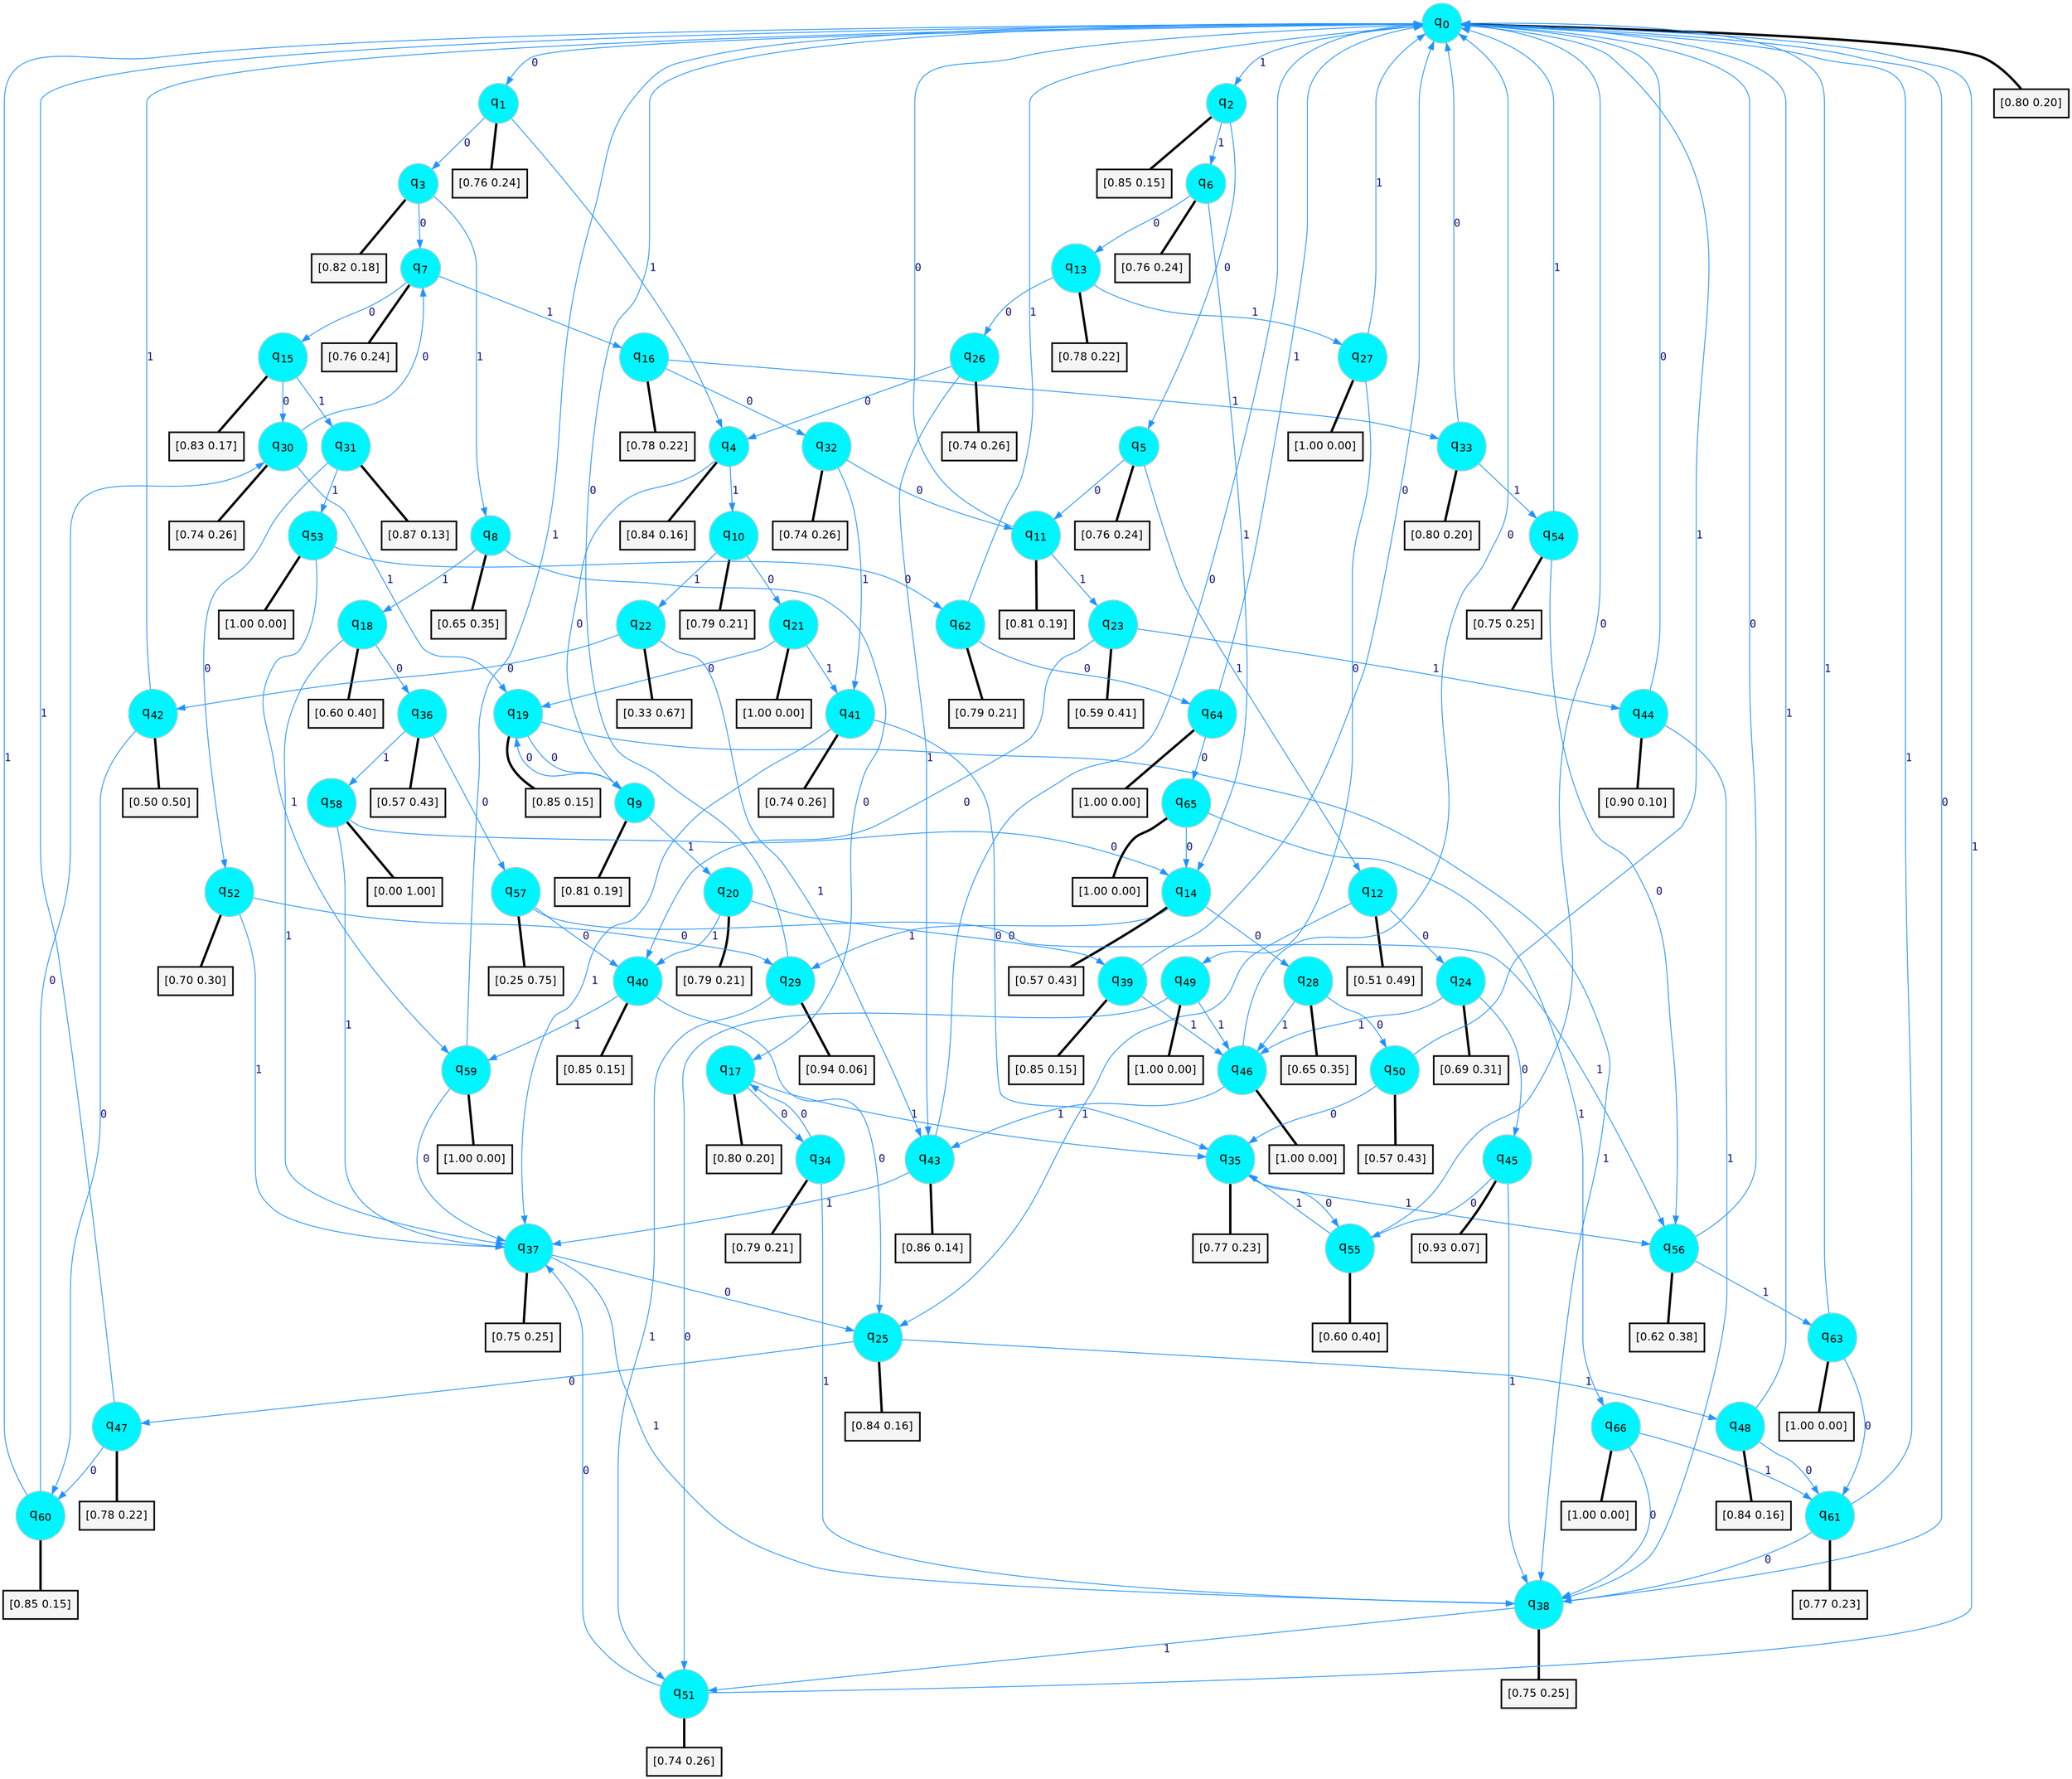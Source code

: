 digraph G {
graph [
bgcolor=transparent, dpi=300, rankdir=TD, size="40,25"];
node [
color=gray, fillcolor=turquoise1, fontcolor=black, fontname=Helvetica, fontsize=16, fontweight=bold, shape=circle, style=filled];
edge [
arrowsize=1, color=dodgerblue1, fontcolor=midnightblue, fontname=courier, fontweight=bold, penwidth=1, style=solid, weight=20];
0[label=<q<SUB>0</SUB>>];
1[label=<q<SUB>1</SUB>>];
2[label=<q<SUB>2</SUB>>];
3[label=<q<SUB>3</SUB>>];
4[label=<q<SUB>4</SUB>>];
5[label=<q<SUB>5</SUB>>];
6[label=<q<SUB>6</SUB>>];
7[label=<q<SUB>7</SUB>>];
8[label=<q<SUB>8</SUB>>];
9[label=<q<SUB>9</SUB>>];
10[label=<q<SUB>10</SUB>>];
11[label=<q<SUB>11</SUB>>];
12[label=<q<SUB>12</SUB>>];
13[label=<q<SUB>13</SUB>>];
14[label=<q<SUB>14</SUB>>];
15[label=<q<SUB>15</SUB>>];
16[label=<q<SUB>16</SUB>>];
17[label=<q<SUB>17</SUB>>];
18[label=<q<SUB>18</SUB>>];
19[label=<q<SUB>19</SUB>>];
20[label=<q<SUB>20</SUB>>];
21[label=<q<SUB>21</SUB>>];
22[label=<q<SUB>22</SUB>>];
23[label=<q<SUB>23</SUB>>];
24[label=<q<SUB>24</SUB>>];
25[label=<q<SUB>25</SUB>>];
26[label=<q<SUB>26</SUB>>];
27[label=<q<SUB>27</SUB>>];
28[label=<q<SUB>28</SUB>>];
29[label=<q<SUB>29</SUB>>];
30[label=<q<SUB>30</SUB>>];
31[label=<q<SUB>31</SUB>>];
32[label=<q<SUB>32</SUB>>];
33[label=<q<SUB>33</SUB>>];
34[label=<q<SUB>34</SUB>>];
35[label=<q<SUB>35</SUB>>];
36[label=<q<SUB>36</SUB>>];
37[label=<q<SUB>37</SUB>>];
38[label=<q<SUB>38</SUB>>];
39[label=<q<SUB>39</SUB>>];
40[label=<q<SUB>40</SUB>>];
41[label=<q<SUB>41</SUB>>];
42[label=<q<SUB>42</SUB>>];
43[label=<q<SUB>43</SUB>>];
44[label=<q<SUB>44</SUB>>];
45[label=<q<SUB>45</SUB>>];
46[label=<q<SUB>46</SUB>>];
47[label=<q<SUB>47</SUB>>];
48[label=<q<SUB>48</SUB>>];
49[label=<q<SUB>49</SUB>>];
50[label=<q<SUB>50</SUB>>];
51[label=<q<SUB>51</SUB>>];
52[label=<q<SUB>52</SUB>>];
53[label=<q<SUB>53</SUB>>];
54[label=<q<SUB>54</SUB>>];
55[label=<q<SUB>55</SUB>>];
56[label=<q<SUB>56</SUB>>];
57[label=<q<SUB>57</SUB>>];
58[label=<q<SUB>58</SUB>>];
59[label=<q<SUB>59</SUB>>];
60[label=<q<SUB>60</SUB>>];
61[label=<q<SUB>61</SUB>>];
62[label=<q<SUB>62</SUB>>];
63[label=<q<SUB>63</SUB>>];
64[label=<q<SUB>64</SUB>>];
65[label=<q<SUB>65</SUB>>];
66[label=<q<SUB>66</SUB>>];
67[label="[0.80 0.20]", shape=box,fontcolor=black, fontname=Helvetica, fontsize=14, penwidth=2, fillcolor=whitesmoke,color=black];
68[label="[0.76 0.24]", shape=box,fontcolor=black, fontname=Helvetica, fontsize=14, penwidth=2, fillcolor=whitesmoke,color=black];
69[label="[0.85 0.15]", shape=box,fontcolor=black, fontname=Helvetica, fontsize=14, penwidth=2, fillcolor=whitesmoke,color=black];
70[label="[0.82 0.18]", shape=box,fontcolor=black, fontname=Helvetica, fontsize=14, penwidth=2, fillcolor=whitesmoke,color=black];
71[label="[0.84 0.16]", shape=box,fontcolor=black, fontname=Helvetica, fontsize=14, penwidth=2, fillcolor=whitesmoke,color=black];
72[label="[0.76 0.24]", shape=box,fontcolor=black, fontname=Helvetica, fontsize=14, penwidth=2, fillcolor=whitesmoke,color=black];
73[label="[0.76 0.24]", shape=box,fontcolor=black, fontname=Helvetica, fontsize=14, penwidth=2, fillcolor=whitesmoke,color=black];
74[label="[0.76 0.24]", shape=box,fontcolor=black, fontname=Helvetica, fontsize=14, penwidth=2, fillcolor=whitesmoke,color=black];
75[label="[0.65 0.35]", shape=box,fontcolor=black, fontname=Helvetica, fontsize=14, penwidth=2, fillcolor=whitesmoke,color=black];
76[label="[0.81 0.19]", shape=box,fontcolor=black, fontname=Helvetica, fontsize=14, penwidth=2, fillcolor=whitesmoke,color=black];
77[label="[0.79 0.21]", shape=box,fontcolor=black, fontname=Helvetica, fontsize=14, penwidth=2, fillcolor=whitesmoke,color=black];
78[label="[0.81 0.19]", shape=box,fontcolor=black, fontname=Helvetica, fontsize=14, penwidth=2, fillcolor=whitesmoke,color=black];
79[label="[0.51 0.49]", shape=box,fontcolor=black, fontname=Helvetica, fontsize=14, penwidth=2, fillcolor=whitesmoke,color=black];
80[label="[0.78 0.22]", shape=box,fontcolor=black, fontname=Helvetica, fontsize=14, penwidth=2, fillcolor=whitesmoke,color=black];
81[label="[0.57 0.43]", shape=box,fontcolor=black, fontname=Helvetica, fontsize=14, penwidth=2, fillcolor=whitesmoke,color=black];
82[label="[0.83 0.17]", shape=box,fontcolor=black, fontname=Helvetica, fontsize=14, penwidth=2, fillcolor=whitesmoke,color=black];
83[label="[0.78 0.22]", shape=box,fontcolor=black, fontname=Helvetica, fontsize=14, penwidth=2, fillcolor=whitesmoke,color=black];
84[label="[0.80 0.20]", shape=box,fontcolor=black, fontname=Helvetica, fontsize=14, penwidth=2, fillcolor=whitesmoke,color=black];
85[label="[0.60 0.40]", shape=box,fontcolor=black, fontname=Helvetica, fontsize=14, penwidth=2, fillcolor=whitesmoke,color=black];
86[label="[0.85 0.15]", shape=box,fontcolor=black, fontname=Helvetica, fontsize=14, penwidth=2, fillcolor=whitesmoke,color=black];
87[label="[0.79 0.21]", shape=box,fontcolor=black, fontname=Helvetica, fontsize=14, penwidth=2, fillcolor=whitesmoke,color=black];
88[label="[1.00 0.00]", shape=box,fontcolor=black, fontname=Helvetica, fontsize=14, penwidth=2, fillcolor=whitesmoke,color=black];
89[label="[0.33 0.67]", shape=box,fontcolor=black, fontname=Helvetica, fontsize=14, penwidth=2, fillcolor=whitesmoke,color=black];
90[label="[0.59 0.41]", shape=box,fontcolor=black, fontname=Helvetica, fontsize=14, penwidth=2, fillcolor=whitesmoke,color=black];
91[label="[0.69 0.31]", shape=box,fontcolor=black, fontname=Helvetica, fontsize=14, penwidth=2, fillcolor=whitesmoke,color=black];
92[label="[0.84 0.16]", shape=box,fontcolor=black, fontname=Helvetica, fontsize=14, penwidth=2, fillcolor=whitesmoke,color=black];
93[label="[0.74 0.26]", shape=box,fontcolor=black, fontname=Helvetica, fontsize=14, penwidth=2, fillcolor=whitesmoke,color=black];
94[label="[1.00 0.00]", shape=box,fontcolor=black, fontname=Helvetica, fontsize=14, penwidth=2, fillcolor=whitesmoke,color=black];
95[label="[0.65 0.35]", shape=box,fontcolor=black, fontname=Helvetica, fontsize=14, penwidth=2, fillcolor=whitesmoke,color=black];
96[label="[0.94 0.06]", shape=box,fontcolor=black, fontname=Helvetica, fontsize=14, penwidth=2, fillcolor=whitesmoke,color=black];
97[label="[0.74 0.26]", shape=box,fontcolor=black, fontname=Helvetica, fontsize=14, penwidth=2, fillcolor=whitesmoke,color=black];
98[label="[0.87 0.13]", shape=box,fontcolor=black, fontname=Helvetica, fontsize=14, penwidth=2, fillcolor=whitesmoke,color=black];
99[label="[0.74 0.26]", shape=box,fontcolor=black, fontname=Helvetica, fontsize=14, penwidth=2, fillcolor=whitesmoke,color=black];
100[label="[0.80 0.20]", shape=box,fontcolor=black, fontname=Helvetica, fontsize=14, penwidth=2, fillcolor=whitesmoke,color=black];
101[label="[0.79 0.21]", shape=box,fontcolor=black, fontname=Helvetica, fontsize=14, penwidth=2, fillcolor=whitesmoke,color=black];
102[label="[0.77 0.23]", shape=box,fontcolor=black, fontname=Helvetica, fontsize=14, penwidth=2, fillcolor=whitesmoke,color=black];
103[label="[0.57 0.43]", shape=box,fontcolor=black, fontname=Helvetica, fontsize=14, penwidth=2, fillcolor=whitesmoke,color=black];
104[label="[0.75 0.25]", shape=box,fontcolor=black, fontname=Helvetica, fontsize=14, penwidth=2, fillcolor=whitesmoke,color=black];
105[label="[0.75 0.25]", shape=box,fontcolor=black, fontname=Helvetica, fontsize=14, penwidth=2, fillcolor=whitesmoke,color=black];
106[label="[0.85 0.15]", shape=box,fontcolor=black, fontname=Helvetica, fontsize=14, penwidth=2, fillcolor=whitesmoke,color=black];
107[label="[0.85 0.15]", shape=box,fontcolor=black, fontname=Helvetica, fontsize=14, penwidth=2, fillcolor=whitesmoke,color=black];
108[label="[0.74 0.26]", shape=box,fontcolor=black, fontname=Helvetica, fontsize=14, penwidth=2, fillcolor=whitesmoke,color=black];
109[label="[0.50 0.50]", shape=box,fontcolor=black, fontname=Helvetica, fontsize=14, penwidth=2, fillcolor=whitesmoke,color=black];
110[label="[0.86 0.14]", shape=box,fontcolor=black, fontname=Helvetica, fontsize=14, penwidth=2, fillcolor=whitesmoke,color=black];
111[label="[0.90 0.10]", shape=box,fontcolor=black, fontname=Helvetica, fontsize=14, penwidth=2, fillcolor=whitesmoke,color=black];
112[label="[0.93 0.07]", shape=box,fontcolor=black, fontname=Helvetica, fontsize=14, penwidth=2, fillcolor=whitesmoke,color=black];
113[label="[1.00 0.00]", shape=box,fontcolor=black, fontname=Helvetica, fontsize=14, penwidth=2, fillcolor=whitesmoke,color=black];
114[label="[0.78 0.22]", shape=box,fontcolor=black, fontname=Helvetica, fontsize=14, penwidth=2, fillcolor=whitesmoke,color=black];
115[label="[0.84 0.16]", shape=box,fontcolor=black, fontname=Helvetica, fontsize=14, penwidth=2, fillcolor=whitesmoke,color=black];
116[label="[1.00 0.00]", shape=box,fontcolor=black, fontname=Helvetica, fontsize=14, penwidth=2, fillcolor=whitesmoke,color=black];
117[label="[0.57 0.43]", shape=box,fontcolor=black, fontname=Helvetica, fontsize=14, penwidth=2, fillcolor=whitesmoke,color=black];
118[label="[0.74 0.26]", shape=box,fontcolor=black, fontname=Helvetica, fontsize=14, penwidth=2, fillcolor=whitesmoke,color=black];
119[label="[0.70 0.30]", shape=box,fontcolor=black, fontname=Helvetica, fontsize=14, penwidth=2, fillcolor=whitesmoke,color=black];
120[label="[1.00 0.00]", shape=box,fontcolor=black, fontname=Helvetica, fontsize=14, penwidth=2, fillcolor=whitesmoke,color=black];
121[label="[0.75 0.25]", shape=box,fontcolor=black, fontname=Helvetica, fontsize=14, penwidth=2, fillcolor=whitesmoke,color=black];
122[label="[0.60 0.40]", shape=box,fontcolor=black, fontname=Helvetica, fontsize=14, penwidth=2, fillcolor=whitesmoke,color=black];
123[label="[0.62 0.38]", shape=box,fontcolor=black, fontname=Helvetica, fontsize=14, penwidth=2, fillcolor=whitesmoke,color=black];
124[label="[0.25 0.75]", shape=box,fontcolor=black, fontname=Helvetica, fontsize=14, penwidth=2, fillcolor=whitesmoke,color=black];
125[label="[0.00 1.00]", shape=box,fontcolor=black, fontname=Helvetica, fontsize=14, penwidth=2, fillcolor=whitesmoke,color=black];
126[label="[1.00 0.00]", shape=box,fontcolor=black, fontname=Helvetica, fontsize=14, penwidth=2, fillcolor=whitesmoke,color=black];
127[label="[0.85 0.15]", shape=box,fontcolor=black, fontname=Helvetica, fontsize=14, penwidth=2, fillcolor=whitesmoke,color=black];
128[label="[0.77 0.23]", shape=box,fontcolor=black, fontname=Helvetica, fontsize=14, penwidth=2, fillcolor=whitesmoke,color=black];
129[label="[0.79 0.21]", shape=box,fontcolor=black, fontname=Helvetica, fontsize=14, penwidth=2, fillcolor=whitesmoke,color=black];
130[label="[1.00 0.00]", shape=box,fontcolor=black, fontname=Helvetica, fontsize=14, penwidth=2, fillcolor=whitesmoke,color=black];
131[label="[1.00 0.00]", shape=box,fontcolor=black, fontname=Helvetica, fontsize=14, penwidth=2, fillcolor=whitesmoke,color=black];
132[label="[1.00 0.00]", shape=box,fontcolor=black, fontname=Helvetica, fontsize=14, penwidth=2, fillcolor=whitesmoke,color=black];
133[label="[1.00 0.00]", shape=box,fontcolor=black, fontname=Helvetica, fontsize=14, penwidth=2, fillcolor=whitesmoke,color=black];
0->1 [label=0];
0->2 [label=1];
0->67 [arrowhead=none, penwidth=3,color=black];
1->3 [label=0];
1->4 [label=1];
1->68 [arrowhead=none, penwidth=3,color=black];
2->5 [label=0];
2->6 [label=1];
2->69 [arrowhead=none, penwidth=3,color=black];
3->7 [label=0];
3->8 [label=1];
3->70 [arrowhead=none, penwidth=3,color=black];
4->9 [label=0];
4->10 [label=1];
4->71 [arrowhead=none, penwidth=3,color=black];
5->11 [label=0];
5->12 [label=1];
5->72 [arrowhead=none, penwidth=3,color=black];
6->13 [label=0];
6->14 [label=1];
6->73 [arrowhead=none, penwidth=3,color=black];
7->15 [label=0];
7->16 [label=1];
7->74 [arrowhead=none, penwidth=3,color=black];
8->17 [label=0];
8->18 [label=1];
8->75 [arrowhead=none, penwidth=3,color=black];
9->19 [label=0];
9->20 [label=1];
9->76 [arrowhead=none, penwidth=3,color=black];
10->21 [label=0];
10->22 [label=1];
10->77 [arrowhead=none, penwidth=3,color=black];
11->0 [label=0];
11->23 [label=1];
11->78 [arrowhead=none, penwidth=3,color=black];
12->24 [label=0];
12->25 [label=1];
12->79 [arrowhead=none, penwidth=3,color=black];
13->26 [label=0];
13->27 [label=1];
13->80 [arrowhead=none, penwidth=3,color=black];
14->28 [label=0];
14->29 [label=1];
14->81 [arrowhead=none, penwidth=3,color=black];
15->30 [label=0];
15->31 [label=1];
15->82 [arrowhead=none, penwidth=3,color=black];
16->32 [label=0];
16->33 [label=1];
16->83 [arrowhead=none, penwidth=3,color=black];
17->34 [label=0];
17->35 [label=1];
17->84 [arrowhead=none, penwidth=3,color=black];
18->36 [label=0];
18->37 [label=1];
18->85 [arrowhead=none, penwidth=3,color=black];
19->9 [label=0];
19->38 [label=1];
19->86 [arrowhead=none, penwidth=3,color=black];
20->39 [label=0];
20->40 [label=1];
20->87 [arrowhead=none, penwidth=3,color=black];
21->19 [label=0];
21->41 [label=1];
21->88 [arrowhead=none, penwidth=3,color=black];
22->42 [label=0];
22->43 [label=1];
22->89 [arrowhead=none, penwidth=3,color=black];
23->40 [label=0];
23->44 [label=1];
23->90 [arrowhead=none, penwidth=3,color=black];
24->45 [label=0];
24->46 [label=1];
24->91 [arrowhead=none, penwidth=3,color=black];
25->47 [label=0];
25->48 [label=1];
25->92 [arrowhead=none, penwidth=3,color=black];
26->4 [label=0];
26->43 [label=1];
26->93 [arrowhead=none, penwidth=3,color=black];
27->49 [label=0];
27->0 [label=1];
27->94 [arrowhead=none, penwidth=3,color=black];
28->50 [label=0];
28->46 [label=1];
28->95 [arrowhead=none, penwidth=3,color=black];
29->0 [label=0];
29->51 [label=1];
29->96 [arrowhead=none, penwidth=3,color=black];
30->7 [label=0];
30->19 [label=1];
30->97 [arrowhead=none, penwidth=3,color=black];
31->52 [label=0];
31->53 [label=1];
31->98 [arrowhead=none, penwidth=3,color=black];
32->11 [label=0];
32->41 [label=1];
32->99 [arrowhead=none, penwidth=3,color=black];
33->0 [label=0];
33->54 [label=1];
33->100 [arrowhead=none, penwidth=3,color=black];
34->17 [label=0];
34->38 [label=1];
34->101 [arrowhead=none, penwidth=3,color=black];
35->55 [label=0];
35->56 [label=1];
35->102 [arrowhead=none, penwidth=3,color=black];
36->57 [label=0];
36->58 [label=1];
36->103 [arrowhead=none, penwidth=3,color=black];
37->25 [label=0];
37->38 [label=1];
37->104 [arrowhead=none, penwidth=3,color=black];
38->0 [label=0];
38->51 [label=1];
38->105 [arrowhead=none, penwidth=3,color=black];
39->0 [label=0];
39->46 [label=1];
39->106 [arrowhead=none, penwidth=3,color=black];
40->25 [label=0];
40->59 [label=1];
40->107 [arrowhead=none, penwidth=3,color=black];
41->35 [label=0];
41->37 [label=1];
41->108 [arrowhead=none, penwidth=3,color=black];
42->60 [label=0];
42->0 [label=1];
42->109 [arrowhead=none, penwidth=3,color=black];
43->0 [label=0];
43->37 [label=1];
43->110 [arrowhead=none, penwidth=3,color=black];
44->0 [label=0];
44->38 [label=1];
44->111 [arrowhead=none, penwidth=3,color=black];
45->55 [label=0];
45->38 [label=1];
45->112 [arrowhead=none, penwidth=3,color=black];
46->0 [label=0];
46->43 [label=1];
46->113 [arrowhead=none, penwidth=3,color=black];
47->60 [label=0];
47->0 [label=1];
47->114 [arrowhead=none, penwidth=3,color=black];
48->61 [label=0];
48->0 [label=1];
48->115 [arrowhead=none, penwidth=3,color=black];
49->51 [label=0];
49->46 [label=1];
49->116 [arrowhead=none, penwidth=3,color=black];
50->35 [label=0];
50->0 [label=1];
50->117 [arrowhead=none, penwidth=3,color=black];
51->37 [label=0];
51->0 [label=1];
51->118 [arrowhead=none, penwidth=3,color=black];
52->29 [label=0];
52->37 [label=1];
52->119 [arrowhead=none, penwidth=3,color=black];
53->62 [label=0];
53->59 [label=1];
53->120 [arrowhead=none, penwidth=3,color=black];
54->56 [label=0];
54->0 [label=1];
54->121 [arrowhead=none, penwidth=3,color=black];
55->0 [label=0];
55->35 [label=1];
55->122 [arrowhead=none, penwidth=3,color=black];
56->0 [label=0];
56->63 [label=1];
56->123 [arrowhead=none, penwidth=3,color=black];
57->40 [label=0];
57->56 [label=1];
57->124 [arrowhead=none, penwidth=3,color=black];
58->14 [label=0];
58->37 [label=1];
58->125 [arrowhead=none, penwidth=3,color=black];
59->37 [label=0];
59->0 [label=1];
59->126 [arrowhead=none, penwidth=3,color=black];
60->30 [label=0];
60->0 [label=1];
60->127 [arrowhead=none, penwidth=3,color=black];
61->38 [label=0];
61->0 [label=1];
61->128 [arrowhead=none, penwidth=3,color=black];
62->64 [label=0];
62->0 [label=1];
62->129 [arrowhead=none, penwidth=3,color=black];
63->61 [label=0];
63->0 [label=1];
63->130 [arrowhead=none, penwidth=3,color=black];
64->65 [label=0];
64->0 [label=1];
64->131 [arrowhead=none, penwidth=3,color=black];
65->14 [label=0];
65->66 [label=1];
65->132 [arrowhead=none, penwidth=3,color=black];
66->38 [label=0];
66->61 [label=1];
66->133 [arrowhead=none, penwidth=3,color=black];
}
